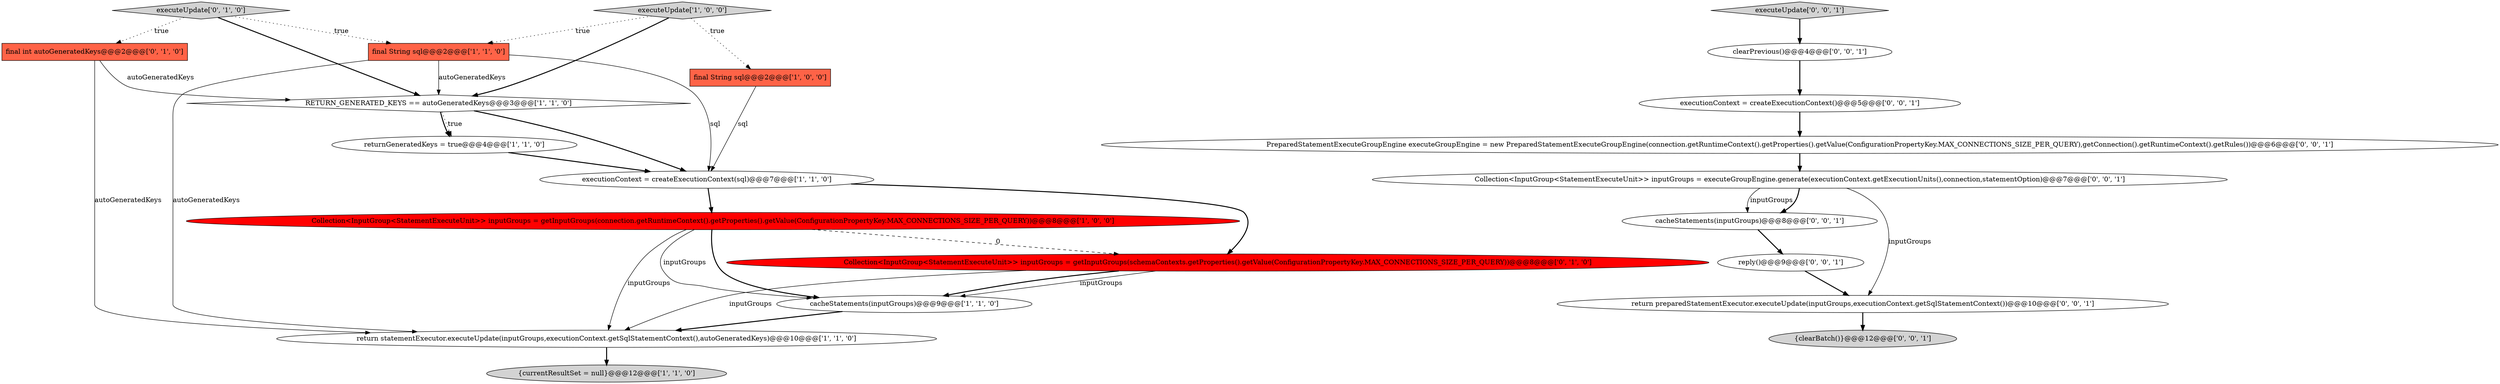 digraph {
5 [style = filled, label = "final String sql@@@2@@@['1', '0', '0']", fillcolor = tomato, shape = box image = "AAA0AAABBB1BBB"];
12 [style = filled, label = "executeUpdate['0', '1', '0']", fillcolor = lightgray, shape = diamond image = "AAA0AAABBB2BBB"];
14 [style = filled, label = "cacheStatements(inputGroups)@@@8@@@['0', '0', '1']", fillcolor = white, shape = ellipse image = "AAA0AAABBB3BBB"];
11 [style = filled, label = "final int autoGeneratedKeys@@@2@@@['0', '1', '0']", fillcolor = tomato, shape = box image = "AAA0AAABBB2BBB"];
13 [style = filled, label = "clearPrevious()@@@4@@@['0', '0', '1']", fillcolor = white, shape = ellipse image = "AAA0AAABBB3BBB"];
17 [style = filled, label = "{clearBatch()}@@@12@@@['0', '0', '1']", fillcolor = lightgray, shape = ellipse image = "AAA0AAABBB3BBB"];
9 [style = filled, label = "return statementExecutor.executeUpdate(inputGroups,executionContext.getSqlStatementContext(),autoGeneratedKeys)@@@10@@@['1', '1', '0']", fillcolor = white, shape = ellipse image = "AAA0AAABBB1BBB"];
20 [style = filled, label = "PreparedStatementExecuteGroupEngine executeGroupEngine = new PreparedStatementExecuteGroupEngine(connection.getRuntimeContext().getProperties().getValue(ConfigurationPropertyKey.MAX_CONNECTIONS_SIZE_PER_QUERY),getConnection().getRuntimeContext().getRules())@@@6@@@['0', '0', '1']", fillcolor = white, shape = ellipse image = "AAA0AAABBB3BBB"];
19 [style = filled, label = "Collection<InputGroup<StatementExecuteUnit>> inputGroups = executeGroupEngine.generate(executionContext.getExecutionUnits(),connection,statementOption)@@@7@@@['0', '0', '1']", fillcolor = white, shape = ellipse image = "AAA0AAABBB3BBB"];
4 [style = filled, label = "executeUpdate['1', '0', '0']", fillcolor = lightgray, shape = diamond image = "AAA0AAABBB1BBB"];
8 [style = filled, label = "final String sql@@@2@@@['1', '1', '0']", fillcolor = tomato, shape = box image = "AAA0AAABBB1BBB"];
2 [style = filled, label = "cacheStatements(inputGroups)@@@9@@@['1', '1', '0']", fillcolor = white, shape = ellipse image = "AAA0AAABBB1BBB"];
10 [style = filled, label = "Collection<InputGroup<StatementExecuteUnit>> inputGroups = getInputGroups(schemaContexts.getProperties().getValue(ConfigurationPropertyKey.MAX_CONNECTIONS_SIZE_PER_QUERY))@@@8@@@['0', '1', '0']", fillcolor = red, shape = ellipse image = "AAA1AAABBB2BBB"];
3 [style = filled, label = "{currentResultSet = null}@@@12@@@['1', '1', '0']", fillcolor = lightgray, shape = ellipse image = "AAA0AAABBB1BBB"];
18 [style = filled, label = "reply()@@@9@@@['0', '0', '1']", fillcolor = white, shape = ellipse image = "AAA0AAABBB3BBB"];
7 [style = filled, label = "RETURN_GENERATED_KEYS == autoGeneratedKeys@@@3@@@['1', '1', '0']", fillcolor = white, shape = diamond image = "AAA0AAABBB1BBB"];
16 [style = filled, label = "executionContext = createExecutionContext()@@@5@@@['0', '0', '1']", fillcolor = white, shape = ellipse image = "AAA0AAABBB3BBB"];
21 [style = filled, label = "executeUpdate['0', '0', '1']", fillcolor = lightgray, shape = diamond image = "AAA0AAABBB3BBB"];
15 [style = filled, label = "return preparedStatementExecutor.executeUpdate(inputGroups,executionContext.getSqlStatementContext())@@@10@@@['0', '0', '1']", fillcolor = white, shape = ellipse image = "AAA0AAABBB3BBB"];
6 [style = filled, label = "returnGeneratedKeys = true@@@4@@@['1', '1', '0']", fillcolor = white, shape = ellipse image = "AAA0AAABBB1BBB"];
0 [style = filled, label = "executionContext = createExecutionContext(sql)@@@7@@@['1', '1', '0']", fillcolor = white, shape = ellipse image = "AAA0AAABBB1BBB"];
1 [style = filled, label = "Collection<InputGroup<StatementExecuteUnit>> inputGroups = getInputGroups(connection.getRuntimeContext().getProperties().getValue(ConfigurationPropertyKey.MAX_CONNECTIONS_SIZE_PER_QUERY))@@@8@@@['1', '0', '0']", fillcolor = red, shape = ellipse image = "AAA1AAABBB1BBB"];
4->5 [style = dotted, label="true"];
7->6 [style = dotted, label="true"];
8->0 [style = solid, label="sql"];
1->2 [style = solid, label="inputGroups"];
12->8 [style = dotted, label="true"];
8->9 [style = solid, label="autoGeneratedKeys"];
19->14 [style = solid, label="inputGroups"];
5->0 [style = solid, label="sql"];
18->15 [style = bold, label=""];
4->8 [style = dotted, label="true"];
7->0 [style = bold, label=""];
6->0 [style = bold, label=""];
1->10 [style = dashed, label="0"];
2->9 [style = bold, label=""];
11->9 [style = solid, label="autoGeneratedKeys"];
11->7 [style = solid, label="autoGeneratedKeys"];
13->16 [style = bold, label=""];
12->7 [style = bold, label=""];
4->7 [style = bold, label=""];
12->11 [style = dotted, label="true"];
1->9 [style = solid, label="inputGroups"];
10->2 [style = solid, label="inputGroups"];
15->17 [style = bold, label=""];
0->10 [style = bold, label=""];
10->9 [style = solid, label="inputGroups"];
19->14 [style = bold, label=""];
0->1 [style = bold, label=""];
19->15 [style = solid, label="inputGroups"];
7->6 [style = bold, label=""];
8->7 [style = solid, label="autoGeneratedKeys"];
9->3 [style = bold, label=""];
14->18 [style = bold, label=""];
10->2 [style = bold, label=""];
1->2 [style = bold, label=""];
20->19 [style = bold, label=""];
16->20 [style = bold, label=""];
21->13 [style = bold, label=""];
}
